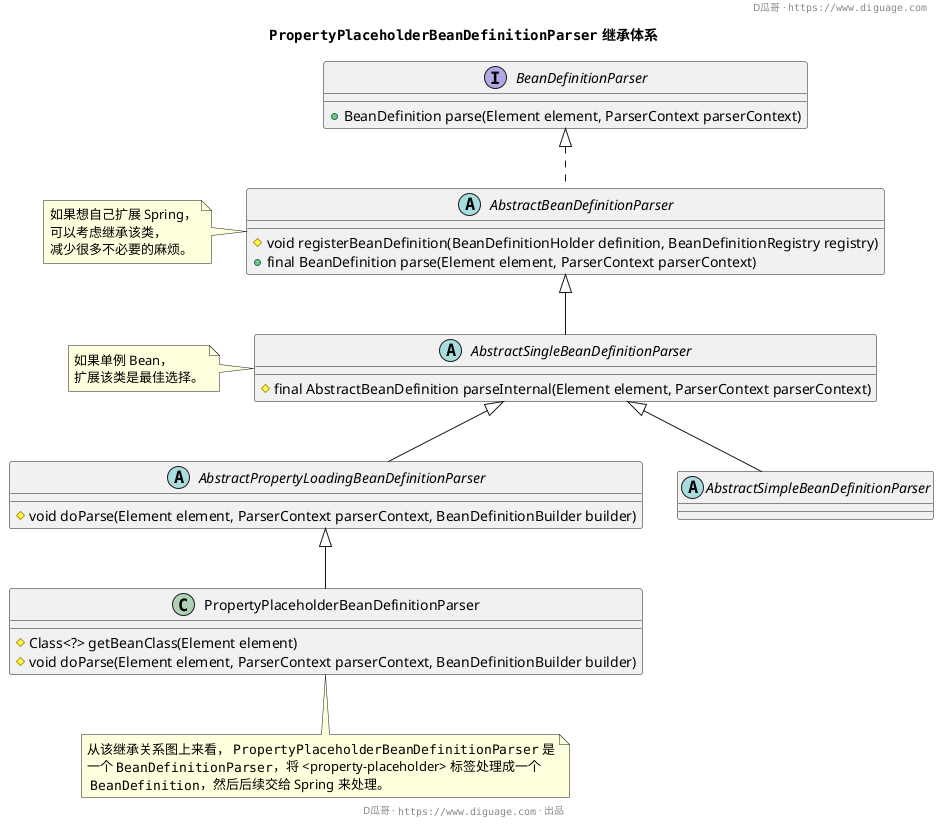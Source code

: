 @startuml
header D瓜哥 · ""https://www.diguage.com""

title **""PropertyPlaceholderBeanDefinitionParser"" 继承体系**


interface BeanDefinitionParser {
	+ BeanDefinition parse(Element element, ParserContext parserContext)
}

abstract class AbstractBeanDefinitionParser implements BeanDefinitionParser {
    # void registerBeanDefinition(BeanDefinitionHolder definition, BeanDefinitionRegistry registry)
    + final BeanDefinition parse(Element element, ParserContext parserContext)
}
note left: 如果想自己扩展 Spring，\n可以考虑继承该类，\n减少很多不必要的麻烦。

abstract class AbstractSingleBeanDefinitionParser extends AbstractBeanDefinitionParser {
    # final AbstractBeanDefinition parseInternal(Element element, ParserContext parserContext)
}
note left: 如果单例 Bean，\n扩展该类是最佳选择。

abstract class AbstractPropertyLoadingBeanDefinitionParser extends AbstractSingleBeanDefinitionParser {
    # void doParse(Element element, ParserContext parserContext, BeanDefinitionBuilder builder)
}

class PropertyPlaceholderBeanDefinitionParser extends AbstractPropertyLoadingBeanDefinitionParser {
    # Class<?> getBeanClass(Element element)
    # void doParse(Element element, ParserContext parserContext, BeanDefinitionBuilder builder)
}

note bottom of PropertyPlaceholderBeanDefinitionParser: 从该继承关系图上来看， ""PropertyPlaceholderBeanDefinitionParser"" 是\n一个 ""BeanDefinitionParser""，将 <property-placeholder> 标签处理成一个\n ""BeanDefinition""，然后后续交给 Spring 来处理。

abstract class AbstractSimpleBeanDefinitionParser extends AbstractSingleBeanDefinitionParser

footer D瓜哥 · ""https://www.diguage.com"" · 出品
@enduml